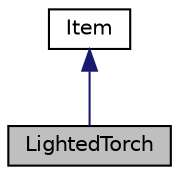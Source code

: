 digraph "LightedTorch"
{
 // LATEX_PDF_SIZE
  edge [fontname="Helvetica",fontsize="10",labelfontname="Helvetica",labelfontsize="10"];
  node [fontname="Helvetica",fontsize="10",shape=record];
  Node1 [label="LightedTorch",height=0.2,width=0.4,color="black", fillcolor="grey75", style="filled", fontcolor="black",tooltip="Κλάση αντικειμένου LightedTorch   Χρησιμοποιείται για τα συμβολίσει αναμμένο πυρσό."];
  Node2 -> Node1 [dir="back",color="midnightblue",fontsize="10",style="solid",fontname="Helvetica"];
  Node2 [label="Item",height=0.2,width=0.4,color="black", fillcolor="white", style="filled",URL="$class_item.html",tooltip="Κλάση που χρησιμοποιείται για το κάθε αντικείμενο του παιχνιδιού."];
}
